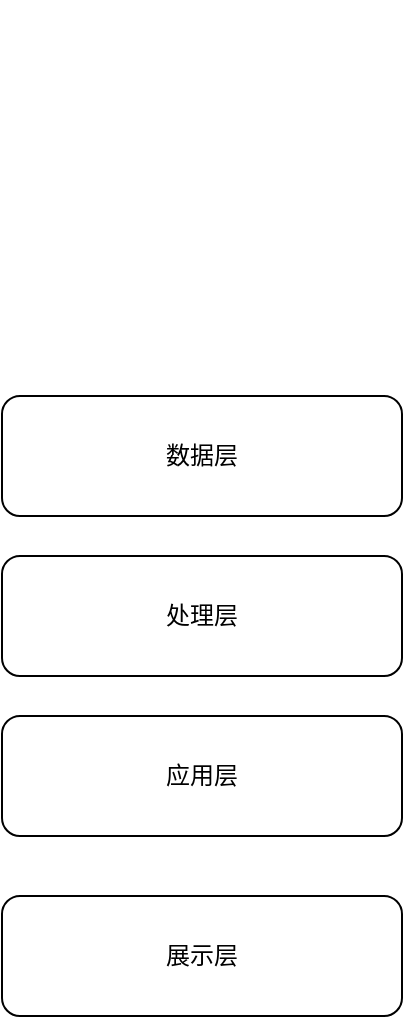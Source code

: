 <mxfile version="26.0.2">
  <diagram name="智能财务收款分析与预测系统架构" id="TkcxvtcQ0Ow1929o_RBQ">
    <mxGraphModel dx="155896" dy="74792" grid="1" gridSize="10" guides="1" tooltips="1" connect="1" arrows="1" fold="1" page="1" pageScale="1" pageWidth="827" pageHeight="1169" math="0" shadow="0">
      <root>
        <mxCell id="0" />
        <mxCell id="1" parent="0" />
        <mxCell id="AzZUl30JNHw3bqfnoLg6-112" value="展示层" style="rounded=1;whiteSpace=wrap;html=1;" vertex="1" parent="1">
          <mxGeometry x="-120" y="440" width="200" height="60" as="geometry" />
        </mxCell>
        <mxCell id="AzZUl30JNHw3bqfnoLg6-113" value="应用层" style="rounded=1;whiteSpace=wrap;html=1;" vertex="1" parent="1">
          <mxGeometry x="-120" y="350" width="200" height="60" as="geometry" />
        </mxCell>
        <mxCell id="AzZUl30JNHw3bqfnoLg6-118" value="数据层" style="rounded=1;whiteSpace=wrap;html=1;" vertex="1" parent="1">
          <mxGeometry x="-120" y="190" width="200" height="60" as="geometry" />
        </mxCell>
        <mxCell id="AzZUl30JNHw3bqfnoLg6-120" value="处理层" style="rounded=1;whiteSpace=wrap;html=1;" vertex="1" parent="1">
          <mxGeometry x="-120" y="270" width="200" height="60" as="geometry" />
        </mxCell>
        <mxCell id="AzZUl30JNHw3bqfnoLg6-124" style="edgeStyle=orthogonalEdgeStyle;rounded=0;orthogonalLoop=1;jettySize=auto;html=1;" edge="1" parent="1" source="AzZUl30JNHw3bqfnoLg6-110" target="AzZUl30JNHw3bqfnoLg6-112" />
      </root>
    </mxGraphModel>
  </diagram>
</mxfile>
